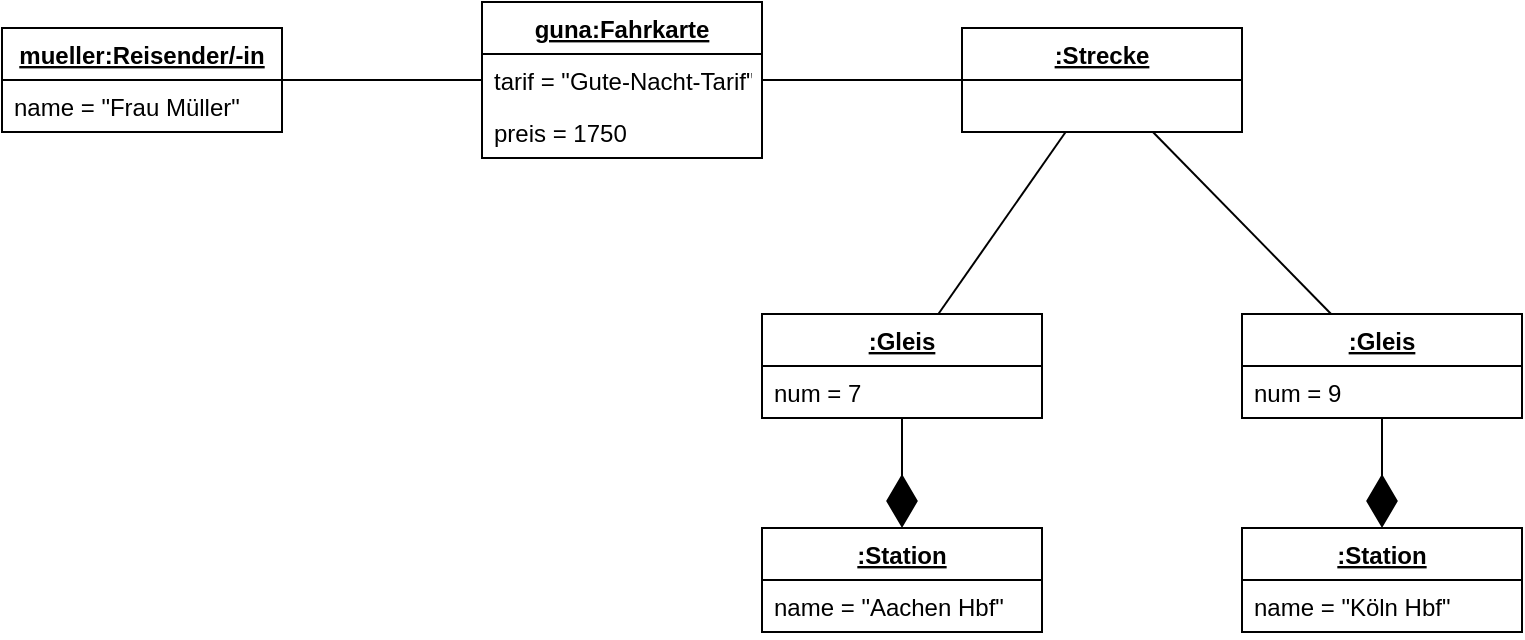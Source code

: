 <mxfile version="15.6.1" type="device"><diagram name="Page-1" id="6133507b-19e7-1e82-6fc7-422aa6c4b21f"><mxGraphModel dx="982" dy="530" grid="1" gridSize="10" guides="1" tooltips="1" connect="1" arrows="1" fold="1" page="1" pageScale="1" pageWidth="1100" pageHeight="850" background="none" math="0" shadow="0"><root><mxCell id="0"/><mxCell id="1" parent="0"/><mxCell id="nQfNkuTdPE4A7mFZG9A7-1" value="guna:Fahrkarte" style="swimlane;fontStyle=5;childLayout=stackLayout;horizontal=1;startSize=26;fillColor=none;horizontalStack=0;resizeParent=1;resizeParentMax=0;resizeLast=0;collapsible=1;marginBottom=0;" vertex="1" parent="1"><mxGeometry x="250" y="10" width="140" height="78" as="geometry"/></mxCell><mxCell id="nQfNkuTdPE4A7mFZG9A7-7" value="tarif = &quot;Gute-Nacht-Tarif&quot;" style="text;strokeColor=none;fillColor=none;align=left;verticalAlign=top;spacingLeft=4;spacingRight=4;overflow=hidden;rotatable=0;points=[[0,0.5],[1,0.5]];portConstraint=eastwest;" vertex="1" parent="nQfNkuTdPE4A7mFZG9A7-1"><mxGeometry y="26" width="140" height="26" as="geometry"/></mxCell><mxCell id="nQfNkuTdPE4A7mFZG9A7-2" value="preis = 1750" style="text;strokeColor=none;fillColor=none;align=left;verticalAlign=top;spacingLeft=4;spacingRight=4;overflow=hidden;rotatable=0;points=[[0,0.5],[1,0.5]];portConstraint=eastwest;" vertex="1" parent="nQfNkuTdPE4A7mFZG9A7-1"><mxGeometry y="52" width="140" height="26" as="geometry"/></mxCell><mxCell id="nQfNkuTdPE4A7mFZG9A7-5" value="mueller:Reisender/-in" style="swimlane;fontStyle=5;childLayout=stackLayout;horizontal=1;startSize=26;fillColor=none;horizontalStack=0;resizeParent=1;resizeParentMax=0;resizeLast=0;collapsible=1;marginBottom=0;" vertex="1" parent="1"><mxGeometry x="10" y="23" width="140" height="52" as="geometry"/></mxCell><mxCell id="nQfNkuTdPE4A7mFZG9A7-6" value="name = &quot;Frau Müller&quot;" style="text;strokeColor=none;fillColor=none;align=left;verticalAlign=top;spacingLeft=4;spacingRight=4;overflow=hidden;rotatable=0;points=[[0,0.5],[1,0.5]];portConstraint=eastwest;" vertex="1" parent="nQfNkuTdPE4A7mFZG9A7-5"><mxGeometry y="26" width="140" height="26" as="geometry"/></mxCell><mxCell id="nQfNkuTdPE4A7mFZG9A7-8" value=":Strecke" style="swimlane;fontStyle=5;childLayout=stackLayout;horizontal=1;startSize=26;fillColor=none;horizontalStack=0;resizeParent=1;resizeParentMax=0;resizeLast=0;collapsible=1;marginBottom=0;" vertex="1" parent="1"><mxGeometry x="490" y="23" width="140" height="52" as="geometry"/></mxCell><mxCell id="nQfNkuTdPE4A7mFZG9A7-11" value=":Gleis" style="swimlane;fontStyle=5;childLayout=stackLayout;horizontal=1;startSize=26;fillColor=none;horizontalStack=0;resizeParent=1;resizeParentMax=0;resizeLast=0;collapsible=1;marginBottom=0;" vertex="1" parent="1"><mxGeometry x="390" y="166" width="140" height="52" as="geometry"/></mxCell><mxCell id="nQfNkuTdPE4A7mFZG9A7-13" value="num = 7" style="text;strokeColor=none;fillColor=none;align=left;verticalAlign=top;spacingLeft=4;spacingRight=4;overflow=hidden;rotatable=0;points=[[0,0.5],[1,0.5]];portConstraint=eastwest;" vertex="1" parent="nQfNkuTdPE4A7mFZG9A7-11"><mxGeometry y="26" width="140" height="26" as="geometry"/></mxCell><mxCell id="nQfNkuTdPE4A7mFZG9A7-14" value=":Station" style="swimlane;fontStyle=5;childLayout=stackLayout;horizontal=1;startSize=26;fillColor=none;horizontalStack=0;resizeParent=1;resizeParentMax=0;resizeLast=0;collapsible=1;marginBottom=0;" vertex="1" parent="1"><mxGeometry x="390" y="273" width="140" height="52" as="geometry"/></mxCell><mxCell id="nQfNkuTdPE4A7mFZG9A7-15" value="name = &quot;Aachen Hbf&quot;" style="text;strokeColor=none;fillColor=none;align=left;verticalAlign=top;spacingLeft=4;spacingRight=4;overflow=hidden;rotatable=0;points=[[0,0.5],[1,0.5]];portConstraint=eastwest;" vertex="1" parent="nQfNkuTdPE4A7mFZG9A7-14"><mxGeometry y="26" width="140" height="26" as="geometry"/></mxCell><mxCell id="nQfNkuTdPE4A7mFZG9A7-28" value="" style="endArrow=none;html=1;rounded=0;" edge="1" parent="1" source="nQfNkuTdPE4A7mFZG9A7-1" target="nQfNkuTdPE4A7mFZG9A7-5"><mxGeometry y="-9" width="50" height="50" relative="1" as="geometry"><mxPoint x="520" y="260" as="sourcePoint"/><mxPoint x="570" y="210" as="targetPoint"/><mxPoint as="offset"/></mxGeometry></mxCell><mxCell id="nQfNkuTdPE4A7mFZG9A7-29" value="" style="endArrow=none;html=1;rounded=0;" edge="1" parent="1" source="nQfNkuTdPE4A7mFZG9A7-8" target="nQfNkuTdPE4A7mFZG9A7-1"><mxGeometry width="50" height="50" relative="1" as="geometry"><mxPoint x="400" y="270" as="sourcePoint"/><mxPoint x="450" y="220" as="targetPoint"/></mxGeometry></mxCell><mxCell id="nQfNkuTdPE4A7mFZG9A7-44" value=":Gleis" style="swimlane;fontStyle=5;childLayout=stackLayout;horizontal=1;startSize=26;fillColor=none;horizontalStack=0;resizeParent=1;resizeParentMax=0;resizeLast=0;collapsible=1;marginBottom=0;" vertex="1" parent="1"><mxGeometry x="630" y="166" width="140" height="52" as="geometry"/></mxCell><mxCell id="nQfNkuTdPE4A7mFZG9A7-45" value="num = 9" style="text;strokeColor=none;fillColor=none;align=left;verticalAlign=top;spacingLeft=4;spacingRight=4;overflow=hidden;rotatable=0;points=[[0,0.5],[1,0.5]];portConstraint=eastwest;" vertex="1" parent="nQfNkuTdPE4A7mFZG9A7-44"><mxGeometry y="26" width="140" height="26" as="geometry"/></mxCell><mxCell id="nQfNkuTdPE4A7mFZG9A7-48" value=":Station" style="swimlane;fontStyle=5;childLayout=stackLayout;horizontal=1;startSize=26;fillColor=none;horizontalStack=0;resizeParent=1;resizeParentMax=0;resizeLast=0;collapsible=1;marginBottom=0;" vertex="1" parent="1"><mxGeometry x="630" y="273" width="140" height="52" as="geometry"/></mxCell><mxCell id="nQfNkuTdPE4A7mFZG9A7-49" value="name = &quot;Köln Hbf&quot;" style="text;strokeColor=none;fillColor=none;align=left;verticalAlign=top;spacingLeft=4;spacingRight=4;overflow=hidden;rotatable=0;points=[[0,0.5],[1,0.5]];portConstraint=eastwest;" vertex="1" parent="nQfNkuTdPE4A7mFZG9A7-48"><mxGeometry y="26" width="140" height="26" as="geometry"/></mxCell><mxCell id="nQfNkuTdPE4A7mFZG9A7-52" value="" style="endArrow=diamondThin;endFill=1;endSize=24;html=1;rounded=0;" edge="1" parent="1" source="nQfNkuTdPE4A7mFZG9A7-11" target="nQfNkuTdPE4A7mFZG9A7-14"><mxGeometry width="160" relative="1" as="geometry"><mxPoint x="350" y="250" as="sourcePoint"/><mxPoint x="510" y="250" as="targetPoint"/></mxGeometry></mxCell><mxCell id="nQfNkuTdPE4A7mFZG9A7-53" value="" style="endArrow=diamondThin;endFill=1;endSize=24;html=1;rounded=0;" edge="1" parent="1" source="nQfNkuTdPE4A7mFZG9A7-44" target="nQfNkuTdPE4A7mFZG9A7-48"><mxGeometry width="160" relative="1" as="geometry"><mxPoint x="470" y="228" as="sourcePoint"/><mxPoint x="470" y="283" as="targetPoint"/></mxGeometry></mxCell><mxCell id="nQfNkuTdPE4A7mFZG9A7-54" value="" style="endArrow=none;html=1;rounded=0;" edge="1" parent="1" source="nQfNkuTdPE4A7mFZG9A7-11" target="nQfNkuTdPE4A7mFZG9A7-8"><mxGeometry width="50" height="50" relative="1" as="geometry"><mxPoint x="400" y="270" as="sourcePoint"/><mxPoint x="450" y="220" as="targetPoint"/></mxGeometry></mxCell><mxCell id="nQfNkuTdPE4A7mFZG9A7-55" value="" style="endArrow=none;html=1;rounded=0;" edge="1" parent="1" source="nQfNkuTdPE4A7mFZG9A7-44" target="nQfNkuTdPE4A7mFZG9A7-8"><mxGeometry width="50" height="50" relative="1" as="geometry"><mxPoint x="488.182" y="176" as="sourcePoint"/><mxPoint x="551.818" y="85" as="targetPoint"/></mxGeometry></mxCell></root></mxGraphModel></diagram></mxfile>